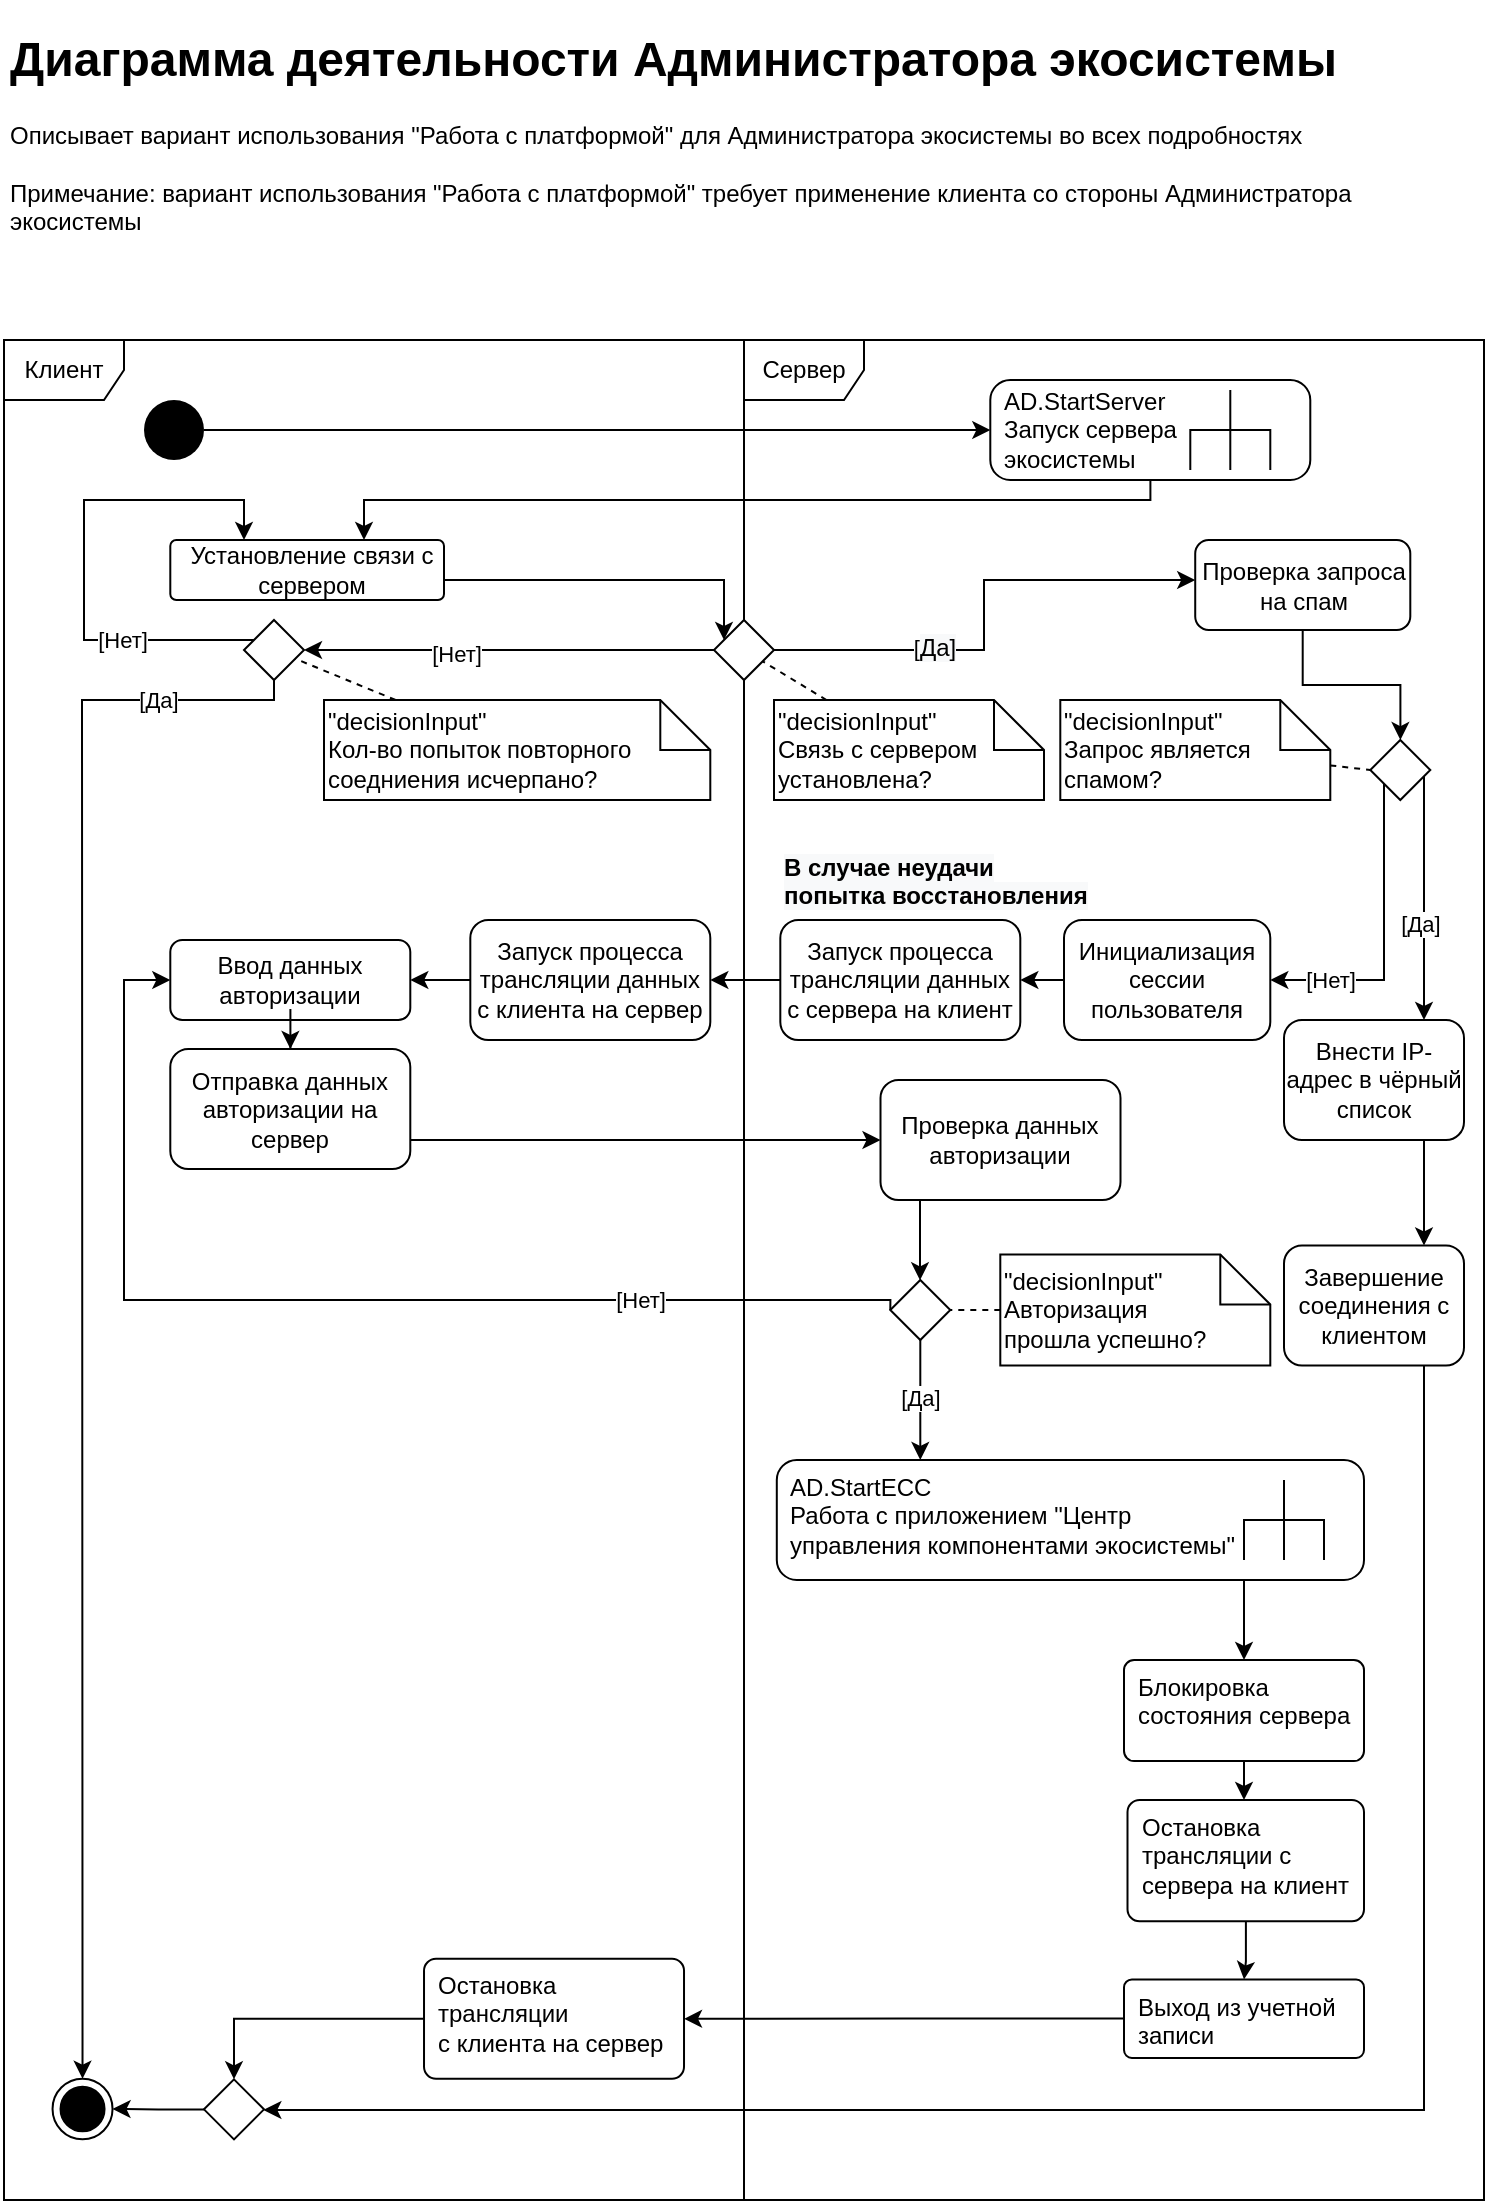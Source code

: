 <mxfile version="20.2.3" type="device"><diagram id="lEz_mb1exdDKSGcd9NBt" name="Administrator's diagram"><mxGraphModel dx="990" dy="425" grid="1" gridSize="10" guides="1" tooltips="1" connect="1" arrows="1" fold="1" page="1" pageScale="1" pageWidth="827" pageHeight="1169" background="#ffffff" math="0" shadow="0"><root><mxCell id="0"/><mxCell id="1" parent="0"/><mxCell id="fn8AGgSFciJgoXs_JchG-69" value="" style="group" parent="1" vertex="1" connectable="0"><mxGeometry x="40" y="200" width="740" height="930" as="geometry"/></mxCell><mxCell id="CnQYJL5vr_ISQCgj0B44-5" value="Клиент" style="shape=umlFrame;whiteSpace=wrap;html=1;strokeColor=default;verticalAlign=middle;fillColor=default;" parent="fn8AGgSFciJgoXs_JchG-69" vertex="1"><mxGeometry width="370" height="930.0" as="geometry"/></mxCell><mxCell id="CnQYJL5vr_ISQCgj0B44-6" value="Сервер" style="shape=umlFrame;whiteSpace=wrap;html=1;strokeColor=default;" parent="fn8AGgSFciJgoXs_JchG-69" vertex="1"><mxGeometry x="370" width="370" height="930.0" as="geometry"/></mxCell><mxCell id="fn8AGgSFciJgoXs_JchG-23" value="" style="ellipse;html=1;shape=endState;fillColor=#000000;strokeColor=#000000;" parent="fn8AGgSFciJgoXs_JchG-69" vertex="1"><mxGeometry x="24.269" y="869.348" width="30" height="30.326" as="geometry"/></mxCell><mxCell id="fn8AGgSFciJgoXs_JchG-67" value="&lt;span style=&quot;text-align: center;&quot;&gt;Блокировка состояния сервера&lt;/span&gt;" style="whiteSpace=wrap;html=1;align=left;verticalAlign=top;rounded=1;arcSize=10;spacingLeft=5;labelBorderColor=none;labelBackgroundColor=none;" parent="fn8AGgSFciJgoXs_JchG-69" vertex="1"><mxGeometry x="560" y="659.996" width="120" height="50.543" as="geometry"/></mxCell><mxCell id="fn8AGgSFciJgoXs_JchG-68" value="" style="edgeStyle=orthogonalEdgeStyle;rounded=0;sketch=0;orthogonalLoop=1;jettySize=auto;html=1;shadow=0;endArrow=classic;endFill=1;strokeColor=default;" parent="fn8AGgSFciJgoXs_JchG-69" source="fn8AGgSFciJgoXs_JchG-59" target="fn8AGgSFciJgoXs_JchG-67" edge="1"><mxGeometry relative="1" as="geometry"><mxPoint x="533.174" y="690" as="sourcePoint"/><Array as="points"><mxPoint x="620" y="640"/><mxPoint x="620" y="640"/></Array></mxGeometry></mxCell><mxCell id="fn8AGgSFciJgoXs_JchG-71" value="&lt;span style=&quot;text-align: center;&quot;&gt;Остановка трансляции с сервера на клиент&lt;/span&gt;" style="whiteSpace=wrap;html=1;align=left;verticalAlign=top;rounded=1;arcSize=10;spacingLeft=5;labelBorderColor=none;labelBackgroundColor=none;" parent="fn8AGgSFciJgoXs_JchG-69" vertex="1"><mxGeometry x="561.75" y="729.997" width="118.25" height="60.652" as="geometry"/></mxCell><mxCell id="fn8AGgSFciJgoXs_JchG-72" value="" style="edgeStyle=orthogonalEdgeStyle;rounded=0;sketch=0;orthogonalLoop=1;jettySize=auto;html=1;shadow=0;endArrow=classic;endFill=1;strokeColor=default;" parent="fn8AGgSFciJgoXs_JchG-69" source="fn8AGgSFciJgoXs_JchG-67" target="fn8AGgSFciJgoXs_JchG-71" edge="1"><mxGeometry relative="1" as="geometry"><Array as="points"><mxPoint x="620" y="788.478"/><mxPoint x="620" y="788.478"/></Array></mxGeometry></mxCell><mxCell id="fn8AGgSFciJgoXs_JchG-73" value="&lt;span style=&quot;text-align: center;&quot;&gt;Выход из учетной записи&lt;/span&gt;" style="whiteSpace=wrap;html=1;align=left;verticalAlign=top;rounded=1;arcSize=10;spacingLeft=5;labelBorderColor=none;labelBackgroundColor=none;" parent="fn8AGgSFciJgoXs_JchG-69" vertex="1"><mxGeometry x="560" y="819.73" width="120" height="39.24" as="geometry"/></mxCell><mxCell id="fn8AGgSFciJgoXs_JchG-74" value="" style="edgeStyle=orthogonalEdgeStyle;rounded=0;sketch=0;orthogonalLoop=1;jettySize=auto;html=1;shadow=0;endArrow=classic;endFill=1;strokeColor=default;" parent="fn8AGgSFciJgoXs_JchG-69" source="fn8AGgSFciJgoXs_JchG-71" target="fn8AGgSFciJgoXs_JchG-73" edge="1"><mxGeometry relative="1" as="geometry"/></mxCell><mxCell id="fn8AGgSFciJgoXs_JchG-45" value="Запуск процесса трансляции данных с сервера на клиент" style="whiteSpace=wrap;html=1;rounded=1;" parent="fn8AGgSFciJgoXs_JchG-69" vertex="1"><mxGeometry x="388.155" y="290" width="120" height="60" as="geometry"/></mxCell><mxCell id="fn8AGgSFciJgoXs_JchG-47" value="Запуск процесса трансляции данных с клиента на сервер" style="whiteSpace=wrap;html=1;rounded=1;" parent="fn8AGgSFciJgoXs_JchG-69" vertex="1"><mxGeometry x="233.155" y="290" width="120" height="60" as="geometry"/></mxCell><mxCell id="fn8AGgSFciJgoXs_JchG-48" value="" style="edgeStyle=orthogonalEdgeStyle;rounded=0;sketch=0;orthogonalLoop=1;jettySize=auto;html=1;shadow=0;endArrow=classic;endFill=1;strokeColor=default;" parent="fn8AGgSFciJgoXs_JchG-69" source="fn8AGgSFciJgoXs_JchG-45" target="fn8AGgSFciJgoXs_JchG-47" edge="1"><mxGeometry relative="1" as="geometry"/></mxCell><mxCell id="fn8AGgSFciJgoXs_JchG-78" value="&lt;span style=&quot;color: rgb(0, 0, 0); font-family: Helvetica; font-size: 12px; font-style: normal; font-variant-ligatures: normal; font-variant-caps: normal; font-weight: 700; letter-spacing: normal; orphans: 2; text-indent: 0px; text-transform: none; widows: 2; word-spacing: 0px; -webkit-text-stroke-width: 0px; background-color: rgb(248, 249, 250); text-decoration-thickness: initial; text-decoration-style: initial; text-decoration-color: initial; float: none; display: inline !important;&quot;&gt;В случае неудачи&lt;/span&gt;&lt;br style=&quot;-webkit-font-smoothing: antialiased; padding: 0px; margin: 0px; color: rgb(0, 0, 0); font-family: Helvetica; font-size: 12px; font-style: normal; font-variant-ligatures: normal; font-variant-caps: normal; font-weight: 700; letter-spacing: normal; orphans: 2; text-indent: 0px; text-transform: none; widows: 2; word-spacing: 0px; -webkit-text-stroke-width: 0px; background-color: rgb(248, 249, 250); text-decoration-thickness: initial; text-decoration-style: initial; text-decoration-color: initial;&quot;&gt;&lt;span style=&quot;color: rgb(0, 0, 0); font-family: Helvetica; font-size: 12px; font-style: normal; font-variant-ligatures: normal; font-variant-caps: normal; font-weight: 700; letter-spacing: normal; orphans: 2; text-indent: 0px; text-transform: none; widows: 2; word-spacing: 0px; -webkit-text-stroke-width: 0px; background-color: rgb(248, 249, 250); text-decoration-thickness: initial; text-decoration-style: initial; text-decoration-color: initial; float: none; display: inline !important;&quot;&gt;попытка восстановления&lt;/span&gt;" style="text;whiteSpace=wrap;html=1;align=left;" parent="fn8AGgSFciJgoXs_JchG-69" vertex="1"><mxGeometry x="388.15" y="250" width="190" height="50" as="geometry"/></mxCell><mxCell id="fn8AGgSFciJgoXs_JchG-49" value="Ввод данных авторизации" style="whiteSpace=wrap;html=1;rounded=1;" parent="fn8AGgSFciJgoXs_JchG-69" vertex="1"><mxGeometry x="83.15" y="300" width="120" height="40" as="geometry"/></mxCell><mxCell id="fn8AGgSFciJgoXs_JchG-50" value="" style="edgeStyle=orthogonalEdgeStyle;rounded=0;sketch=0;orthogonalLoop=1;jettySize=auto;html=1;shadow=0;endArrow=classic;endFill=1;strokeColor=default;" parent="fn8AGgSFciJgoXs_JchG-69" source="fn8AGgSFciJgoXs_JchG-47" target="fn8AGgSFciJgoXs_JchG-49" edge="1"><mxGeometry relative="1" as="geometry"/></mxCell><mxCell id="fn8AGgSFciJgoXs_JchG-53" value="Проверка данных авторизации" style="whiteSpace=wrap;html=1;rounded=1;" parent="fn8AGgSFciJgoXs_JchG-69" vertex="1"><mxGeometry x="438.25" y="370" width="120" height="60" as="geometry"/></mxCell><mxCell id="fn8AGgSFciJgoXs_JchG-75" value="" style="rhombus;" parent="fn8AGgSFciJgoXs_JchG-69" vertex="1"><mxGeometry x="100" y="869.67" width="30" height="30" as="geometry"/></mxCell><mxCell id="fn8AGgSFciJgoXs_JchG-40" style="edgeStyle=orthogonalEdgeStyle;rounded=0;sketch=0;orthogonalLoop=1;jettySize=auto;html=1;shadow=0;endArrow=classic;endFill=1;strokeColor=default;startArrow=none;" parent="fn8AGgSFciJgoXs_JchG-69" source="fn8AGgSFciJgoXs_JchG-75" target="fn8AGgSFciJgoXs_JchG-23" edge="1"><mxGeometry relative="1" as="geometry"><mxPoint x="85" y="860" as="targetPoint"/><Array as="points"/></mxGeometry></mxCell><mxCell id="fn8AGgSFciJgoXs_JchG-81" value="&lt;span style=&quot;text-align: center;&quot;&gt;Остановка трансляции с&amp;nbsp;&lt;/span&gt;&lt;span style=&quot;text-align: center;&quot;&gt;клиента&lt;/span&gt;&lt;span style=&quot;text-align: center;&quot;&gt;&amp;nbsp;на сервер&lt;/span&gt;" style="whiteSpace=wrap;html=1;align=left;verticalAlign=top;rounded=1;arcSize=10;spacingLeft=5;labelBorderColor=none;labelBackgroundColor=none;" parent="fn8AGgSFciJgoXs_JchG-69" vertex="1"><mxGeometry x="210.01" y="809.35" width="130" height="60" as="geometry"/></mxCell><mxCell id="fn8AGgSFciJgoXs_JchG-82" value="" style="edgeStyle=orthogonalEdgeStyle;rounded=0;sketch=0;orthogonalLoop=1;jettySize=auto;html=1;shadow=0;endArrow=classic;endFill=1;strokeColor=default;" parent="fn8AGgSFciJgoXs_JchG-69" source="fn8AGgSFciJgoXs_JchG-73" target="fn8AGgSFciJgoXs_JchG-81" edge="1"><mxGeometry relative="1" as="geometry"/></mxCell><mxCell id="fn8AGgSFciJgoXs_JchG-83" style="edgeStyle=orthogonalEdgeStyle;rounded=0;sketch=0;orthogonalLoop=1;jettySize=auto;html=1;shadow=0;endArrow=classic;endFill=1;strokeColor=default;" parent="fn8AGgSFciJgoXs_JchG-69" source="fn8AGgSFciJgoXs_JchG-81" target="fn8AGgSFciJgoXs_JchG-75" edge="1"><mxGeometry relative="1" as="geometry"/></mxCell><mxCell id="fn8AGgSFciJgoXs_JchG-59" value="AD.StartECC&#10;Работа с приложением &quot;Центр&#10;управления компонентами экосистемы&quot;" style="shape=mxgraph.uml25.behaviorAction;rounded=1;absoluteArcSize=1;arcSize=10;align=left;spacingLeft=5;whiteSpace=wrap;verticalAlign=top;labelBorderColor=none;labelBackgroundColor=none;horizontal=1;" parent="fn8AGgSFciJgoXs_JchG-69" vertex="1"><mxGeometry x="386.4" y="560" width="293.6" height="60" as="geometry"/></mxCell><mxCell id="CnQYJL5vr_ISQCgj0B44-2" value="&lt;h1&gt;Диаграмма деятельности Администратора экосистемы&lt;/h1&gt;&lt;div&gt;Описывает вариант использования &quot;&lt;span style=&quot;background-color: initial;&quot;&gt;Работа с платформой&quot; для Администратора экосистемы во всех подробностях&lt;/span&gt;&lt;/div&gt;&lt;span style=&quot;text-align: center;&quot;&gt;&lt;br&gt;Примечание:&amp;nbsp;&lt;/span&gt;&lt;span style=&quot;background-color: initial;&quot;&gt;вариант использования &quot;&lt;/span&gt;&lt;span style=&quot;text-align: center;&quot;&gt;Работа с платформой&quot; требует применение клиента со стороны Администратора экосистемы&lt;/span&gt;&lt;span style=&quot;text-align: center;&quot;&gt;&lt;br&gt;&lt;/span&gt;" style="text;html=1;strokeColor=none;fillColor=none;spacing=5;spacingTop=-20;whiteSpace=wrap;overflow=hidden;rounded=0;" parent="1" vertex="1"><mxGeometry x="38.15" y="40" width="740" height="120" as="geometry"/></mxCell><mxCell id="CnQYJL5vr_ISQCgj0B44-7" value="" style="group;strokeColor=default;dropTarget=0;resizeWidth=1;resizeHeight=1;autosize=0;editable=1;movable=1;resizable=1;rotatable=1;deletable=1;connectable=1;metaEdit=0;collapsible=0;container=0;" parent="1" vertex="1" connectable="0"><mxGeometry x="40" y="200" width="740" height="930" as="geometry"/></mxCell><mxCell id="9Wpt8APRpvsvOMuJocFy-2" style="edgeStyle=orthogonalEdgeStyle;rounded=0;orthogonalLoop=1;jettySize=auto;html=1;exitX=1;exitY=0.5;exitDx=0;exitDy=0;entryX=1;entryY=0.5;entryDx=0;entryDy=0;" parent="1" edge="1"><mxGeometry relative="1" as="geometry"><mxPoint x="1193.15" y="283.18" as="sourcePoint"/></mxGeometry></mxCell><mxCell id="fn8AGgSFciJgoXs_JchG-2" style="edgeStyle=orthogonalEdgeStyle;rounded=0;orthogonalLoop=1;jettySize=auto;html=1;" parent="1" source="avowUW8ErB-j6Z1As3fy-1" target="fn8AGgSFciJgoXs_JchG-1" edge="1"><mxGeometry relative="1" as="geometry"/></mxCell><mxCell id="avowUW8ErB-j6Z1As3fy-1" value="" style="ellipse;fillColor=#000000;strokeColor=none;" parent="1" vertex="1"><mxGeometry x="110.0" y="230" width="30" height="30" as="geometry"/></mxCell><mxCell id="9Wpt8APRpvsvOMuJocFy-19" value="" style="edgeStyle=orthogonalEdgeStyle;rounded=0;orthogonalLoop=1;jettySize=auto;html=1;" parent="1" edge="1"><mxGeometry relative="1" as="geometry"><mxPoint x="829.44" y="376.118" as="targetPoint"/></mxGeometry></mxCell><mxCell id="9Wpt8APRpvsvOMuJocFy-15" style="edgeStyle=orthogonalEdgeStyle;rounded=0;orthogonalLoop=1;jettySize=auto;html=1;exitX=0.5;exitY=1;exitDx=0;exitDy=0;" parent="1" edge="1"><mxGeometry relative="1" as="geometry"><Array as="points"><mxPoint x="783" y="650"/><mxPoint x="1233" y="650"/><mxPoint x="1233" y="230"/><mxPoint x="1125" y="230"/></Array><mxPoint x="1124.974" y="256.36" as="targetPoint"/></mxGeometry></mxCell><mxCell id="9Wpt8APRpvsvOMuJocFy-9" style="edgeStyle=orthogonalEdgeStyle;rounded=0;orthogonalLoop=1;jettySize=auto;html=1;startArrow=none;" parent="1" edge="1"><mxGeometry relative="1" as="geometry"><Array as="points"><mxPoint x="1013" y="510"/><mxPoint x="1013" y="535"/></Array><mxPoint x="1000.0" y="535.059" as="targetPoint"/></mxGeometry></mxCell><mxCell id="9Wpt8APRpvsvOMuJocFy-25" value="[РСУС &lt;br&gt;не&lt;br&gt;запущен(ы)]" style="edgeLabel;html=1;align=center;verticalAlign=middle;resizable=0;points=[];" parent="9Wpt8APRpvsvOMuJocFy-9" vertex="1" connectable="0"><mxGeometry x="-0.254" relative="1" as="geometry"><mxPoint x="4" y="1" as="offset"/></mxGeometry></mxCell><mxCell id="9Wpt8APRpvsvOMuJocFy-31" value="" style="edgeStyle=orthogonalEdgeStyle;rounded=0;orthogonalLoop=1;jettySize=auto;html=1;endArrow=classic;endFill=1;" parent="1" edge="1"><mxGeometry relative="1" as="geometry"><Array as="points"><mxPoint x="923" y="283"/><mxPoint x="923" y="283"/></Array><mxPoint x="913.15" y="283.059" as="sourcePoint"/></mxGeometry></mxCell><mxCell id="avowUW8ErB-j6Z1As3fy-5" value="" style="edgeStyle=orthogonalEdgeStyle;rounded=0;orthogonalLoop=1;jettySize=auto;html=1;" parent="1" edge="1"><mxGeometry relative="1" as="geometry"><mxPoint x="780.0" y="284.588" as="sourcePoint"/></mxGeometry></mxCell><mxCell id="fn8AGgSFciJgoXs_JchG-6" value="" style="edgeStyle=orthogonalEdgeStyle;rounded=0;orthogonalLoop=1;jettySize=auto;html=1;" parent="1" source="fn8AGgSFciJgoXs_JchG-1" target="fn8AGgSFciJgoXs_JchG-5" edge="1"><mxGeometry relative="1" as="geometry"><Array as="points"><mxPoint x="613" y="280"/><mxPoint x="220" y="280"/></Array></mxGeometry></mxCell><mxCell id="fn8AGgSFciJgoXs_JchG-1" value="AD.StartServer&lt;br&gt;Запуск сервера&lt;br&gt;экосистемы" style="shape=mxgraph.uml25.behaviorAction;html=1;rounded=1;absoluteArcSize=1;arcSize=10;align=left;spacingLeft=5;" parent="1" vertex="1"><mxGeometry x="533.15" y="220" width="160" height="50" as="geometry"/></mxCell><mxCell id="fn8AGgSFciJgoXs_JchG-8" style="rounded=0;orthogonalLoop=1;jettySize=auto;html=1;edgeStyle=orthogonalEdgeStyle;" parent="1" source="fn8AGgSFciJgoXs_JchG-5" target="fn8AGgSFciJgoXs_JchG-7" edge="1"><mxGeometry relative="1" as="geometry"><Array as="points"><mxPoint x="400" y="320"/></Array></mxGeometry></mxCell><mxCell id="fn8AGgSFciJgoXs_JchG-5" value="&lt;span style=&quot;&quot;&gt;Установление связи с сервером&lt;/span&gt;" style="whiteSpace=wrap;html=1;align=center;rounded=1;arcSize=10;spacingLeft=5;" parent="1" vertex="1"><mxGeometry x="123.15" y="300" width="136.85" height="30" as="geometry"/></mxCell><mxCell id="fn8AGgSFciJgoXs_JchG-12" value="" style="edgeStyle=orthogonalEdgeStyle;rounded=0;orthogonalLoop=1;jettySize=auto;html=1;" parent="1" source="fn8AGgSFciJgoXs_JchG-7" target="fn8AGgSFciJgoXs_JchG-11" edge="1"><mxGeometry relative="1" as="geometry"><Array as="points"><mxPoint x="530" y="355"/><mxPoint x="530" y="320"/></Array></mxGeometry></mxCell><mxCell id="fn8AGgSFciJgoXs_JchG-13" value="[&lt;span style=&quot;font-size: 12px; background-color: rgb(248, 249, 250);&quot;&gt;Да]&lt;/span&gt;" style="edgeLabel;html=1;align=center;verticalAlign=middle;resizable=0;points=[];" parent="fn8AGgSFciJgoXs_JchG-12" vertex="1" connectable="0"><mxGeometry x="-0.35" y="1" relative="1" as="geometry"><mxPoint as="offset"/></mxGeometry></mxCell><mxCell id="fn8AGgSFciJgoXs_JchG-15" value="" style="edgeStyle=orthogonalEdgeStyle;rounded=0;orthogonalLoop=1;jettySize=auto;html=1;" parent="1" source="fn8AGgSFciJgoXs_JchG-7" target="fn8AGgSFciJgoXs_JchG-14" edge="1"><mxGeometry relative="1" as="geometry"/></mxCell><mxCell id="fn8AGgSFciJgoXs_JchG-16" value="[Нет]" style="edgeLabel;html=1;align=center;verticalAlign=middle;resizable=0;points=[];" parent="fn8AGgSFciJgoXs_JchG-15" vertex="1" connectable="0"><mxGeometry x="0.26" y="2" relative="1" as="geometry"><mxPoint as="offset"/></mxGeometry></mxCell><mxCell id="fn8AGgSFciJgoXs_JchG-7" value="" style="rhombus;" parent="1" vertex="1"><mxGeometry x="395" y="340" width="30" height="30" as="geometry"/></mxCell><mxCell id="fn8AGgSFciJgoXs_JchG-27" style="edgeStyle=orthogonalEdgeStyle;rounded=0;sketch=0;orthogonalLoop=1;jettySize=auto;html=1;shadow=0;endArrow=classic;endFill=1;strokeColor=default;" parent="1" source="fn8AGgSFciJgoXs_JchG-11" target="fn8AGgSFciJgoXs_JchG-26" edge="1"><mxGeometry relative="1" as="geometry"/></mxCell><mxCell id="fn8AGgSFciJgoXs_JchG-11" value="Проверка запроса на спам" style="whiteSpace=wrap;html=1;rounded=1;" parent="1" vertex="1"><mxGeometry x="635.61" y="300" width="107.54" height="45" as="geometry"/></mxCell><mxCell id="fn8AGgSFciJgoXs_JchG-24" style="edgeStyle=orthogonalEdgeStyle;rounded=0;orthogonalLoop=1;jettySize=auto;html=1;endArrow=classic;endFill=1;strokeColor=default;shadow=0;sketch=0;" parent="1" source="fn8AGgSFciJgoXs_JchG-14" target="fn8AGgSFciJgoXs_JchG-23" edge="1"><mxGeometry relative="1" as="geometry"><Array as="points"><mxPoint x="175" y="380"/><mxPoint x="79" y="380"/></Array></mxGeometry></mxCell><mxCell id="fn8AGgSFciJgoXs_JchG-25" value="[Да]" style="edgeLabel;html=1;align=center;verticalAlign=middle;resizable=0;points=[];" parent="fn8AGgSFciJgoXs_JchG-24" vertex="1" connectable="0"><mxGeometry x="-0.897" y="-1" relative="1" as="geometry"><mxPoint x="-27" y="1" as="offset"/></mxGeometry></mxCell><mxCell id="fn8AGgSFciJgoXs_JchG-14" value="" style="rhombus;whiteSpace=wrap;html=1;" parent="1" vertex="1"><mxGeometry x="160" y="340" width="30" height="30" as="geometry"/></mxCell><mxCell id="fn8AGgSFciJgoXs_JchG-18" style="edgeStyle=none;rounded=0;orthogonalLoop=1;jettySize=auto;html=1;endArrow=none;endFill=0;strokeColor=default;dashed=1;" parent="1" source="fn8AGgSFciJgoXs_JchG-17" target="fn8AGgSFciJgoXs_JchG-7" edge="1"><mxGeometry relative="1" as="geometry"/></mxCell><mxCell id="fn8AGgSFciJgoXs_JchG-17" value="&lt;div style=&quot;&quot;&gt;&lt;span style=&quot;&quot;&gt;&quot;decisionInput&quot;&lt;/span&gt;&lt;/div&gt;Связь c сервером установлена?" style="shape=note2;boundedLbl=1;html=1;size=25;verticalAlign=middle;align=left;rounded=1;fillColor=default;spacingTop=0;spacing=2;whiteSpace=wrap;labelBackgroundColor=none;" parent="1" vertex="1"><mxGeometry x="425" y="380" width="135" height="50" as="geometry"/></mxCell><mxCell id="fn8AGgSFciJgoXs_JchG-20" style="edgeStyle=none;rounded=0;orthogonalLoop=1;jettySize=auto;html=1;dashed=1;endArrow=none;endFill=0;strokeColor=default;" parent="1" source="fn8AGgSFciJgoXs_JchG-19" target="fn8AGgSFciJgoXs_JchG-14" edge="1"><mxGeometry relative="1" as="geometry"/></mxCell><mxCell id="fn8AGgSFciJgoXs_JchG-19" value="&lt;div style=&quot;&quot;&gt;&lt;span style=&quot;background-color: initial;&quot;&gt;&quot;decisionInput&quot;&lt;/span&gt;&lt;/div&gt;&lt;div style=&quot;&quot;&gt;&lt;span style=&quot;text-align: center;&quot;&gt;Кол-во попыток повторного соедниения исчерпано?&lt;/span&gt;&lt;/div&gt;" style="shape=note2;boundedLbl=1;whiteSpace=wrap;html=1;size=25;verticalAlign=middle;align=left;rounded=1;fillColor=default;spacingTop=0;" parent="1" vertex="1"><mxGeometry x="200" y="380" width="193.15" height="50" as="geometry"/></mxCell><mxCell id="fn8AGgSFciJgoXs_JchG-21" style="edgeStyle=orthogonalEdgeStyle;rounded=0;orthogonalLoop=1;jettySize=auto;html=1;endArrow=classic;endFill=1;" parent="1" source="fn8AGgSFciJgoXs_JchG-14" target="fn8AGgSFciJgoXs_JchG-5" edge="1"><mxGeometry relative="1" as="geometry"><mxPoint x="101.3" y="300" as="targetPoint"/><Array as="points"><mxPoint x="80" y="350"/><mxPoint x="80" y="280"/><mxPoint x="160" y="280"/></Array><mxPoint x="162.505" y="460" as="sourcePoint"/></mxGeometry></mxCell><mxCell id="fn8AGgSFciJgoXs_JchG-22" value="[Нет]" style="edgeLabel;html=1;align=center;verticalAlign=middle;resizable=0;points=[];" parent="fn8AGgSFciJgoXs_JchG-21" vertex="1" connectable="0"><mxGeometry x="-0.451" relative="1" as="geometry"><mxPoint x="4" as="offset"/></mxGeometry></mxCell><mxCell id="fn8AGgSFciJgoXs_JchG-32" value="" style="edgeStyle=orthogonalEdgeStyle;rounded=0;sketch=0;orthogonalLoop=1;jettySize=auto;html=1;shadow=0;endArrow=classic;endFill=1;strokeColor=default;" parent="1" source="fn8AGgSFciJgoXs_JchG-26" target="fn8AGgSFciJgoXs_JchG-31" edge="1"><mxGeometry relative="1" as="geometry"><Array as="points"><mxPoint x="750" y="480"/><mxPoint x="750" y="480"/></Array></mxGeometry></mxCell><mxCell id="fn8AGgSFciJgoXs_JchG-41" value="[Да]" style="edgeLabel;html=1;align=center;verticalAlign=middle;resizable=0;points=[];" parent="fn8AGgSFciJgoXs_JchG-32" vertex="1" connectable="0"><mxGeometry x="-0.2" relative="1" as="geometry"><mxPoint x="-2" y="25" as="offset"/></mxGeometry></mxCell><mxCell id="fn8AGgSFciJgoXs_JchG-43" value="" style="edgeStyle=orthogonalEdgeStyle;rounded=0;sketch=0;orthogonalLoop=1;jettySize=auto;html=1;shadow=0;endArrow=classic;endFill=1;strokeColor=default;" parent="1" source="fn8AGgSFciJgoXs_JchG-26" target="fn8AGgSFciJgoXs_JchG-42" edge="1"><mxGeometry relative="1" as="geometry"><Array as="points"><mxPoint x="730" y="520"/></Array></mxGeometry></mxCell><mxCell id="fn8AGgSFciJgoXs_JchG-44" value="[Нет]" style="edgeLabel;html=1;align=center;verticalAlign=middle;resizable=0;points=[];" parent="fn8AGgSFciJgoXs_JchG-43" vertex="1" connectable="0"><mxGeometry x="0.019" relative="1" as="geometry"><mxPoint x="-27" y="19" as="offset"/></mxGeometry></mxCell><mxCell id="fn8AGgSFciJgoXs_JchG-26" value="" style="rhombus;" parent="1" vertex="1"><mxGeometry x="723.15" y="400" width="30" height="30" as="geometry"/></mxCell><mxCell id="fn8AGgSFciJgoXs_JchG-30" style="rounded=0;sketch=0;orthogonalLoop=1;jettySize=auto;html=1;shadow=0;endArrow=none;endFill=0;strokeColor=default;entryX=0;entryY=0.5;entryDx=0;entryDy=0;dashed=1;" parent="1" source="fn8AGgSFciJgoXs_JchG-29" target="fn8AGgSFciJgoXs_JchG-26" edge="1"><mxGeometry relative="1" as="geometry"/></mxCell><mxCell id="fn8AGgSFciJgoXs_JchG-29" value="&lt;div style=&quot;&quot;&gt;&lt;span style=&quot;&quot;&gt;&quot;decisionInput&quot;&lt;/span&gt;&lt;/div&gt;Запрос является спамом?" style="shape=note2;boundedLbl=1;html=1;size=25;verticalAlign=middle;align=left;rounded=1;fillColor=default;spacingTop=0;spacing=2;whiteSpace=wrap;labelBackgroundColor=none;" parent="1" vertex="1"><mxGeometry x="568.15" y="380" width="135" height="50" as="geometry"/></mxCell><mxCell id="fn8AGgSFciJgoXs_JchG-36" value="" style="edgeStyle=orthogonalEdgeStyle;rounded=0;sketch=0;orthogonalLoop=1;jettySize=auto;html=1;shadow=0;endArrow=classic;endFill=1;strokeColor=default;" parent="1" source="fn8AGgSFciJgoXs_JchG-31" target="fn8AGgSFciJgoXs_JchG-35" edge="1"><mxGeometry relative="1" as="geometry"><Array as="points"><mxPoint x="750" y="620"/><mxPoint x="750" y="620"/></Array></mxGeometry></mxCell><mxCell id="fn8AGgSFciJgoXs_JchG-31" value="Внести IP-адрес в чёрный список" style="whiteSpace=wrap;html=1;rounded=1;" parent="1" vertex="1"><mxGeometry x="680" y="540" width="90" height="60" as="geometry"/></mxCell><mxCell id="fn8AGgSFciJgoXs_JchG-35" value="Завершение соединения с клиентом" style="whiteSpace=wrap;html=1;rounded=1;" parent="1" vertex="1"><mxGeometry x="680" y="652.75" width="90" height="60" as="geometry"/></mxCell><mxCell id="fn8AGgSFciJgoXs_JchG-46" value="" style="edgeStyle=orthogonalEdgeStyle;rounded=0;sketch=0;orthogonalLoop=1;jettySize=auto;html=1;shadow=0;endArrow=classic;endFill=1;strokeColor=default;" parent="1" source="fn8AGgSFciJgoXs_JchG-42" target="fn8AGgSFciJgoXs_JchG-45" edge="1"><mxGeometry relative="1" as="geometry"/></mxCell><mxCell id="fn8AGgSFciJgoXs_JchG-42" value="Инициализация сессии пользователя" style="whiteSpace=wrap;html=1;rounded=1;" parent="1" vertex="1"><mxGeometry x="570" y="490" width="103.15" height="60" as="geometry"/></mxCell><mxCell id="fn8AGgSFciJgoXs_JchG-52" value="" style="edgeStyle=orthogonalEdgeStyle;rounded=0;sketch=0;orthogonalLoop=1;jettySize=auto;html=1;shadow=0;endArrow=classic;endFill=1;strokeColor=default;" parent="1" source="fn8AGgSFciJgoXs_JchG-49" target="fn8AGgSFciJgoXs_JchG-51" edge="1"><mxGeometry relative="1" as="geometry"/></mxCell><mxCell id="fn8AGgSFciJgoXs_JchG-54" value="" style="edgeStyle=orthogonalEdgeStyle;rounded=0;sketch=0;orthogonalLoop=1;jettySize=auto;html=1;shadow=0;endArrow=classic;endFill=1;strokeColor=default;" parent="1" source="fn8AGgSFciJgoXs_JchG-51" target="fn8AGgSFciJgoXs_JchG-53" edge="1"><mxGeometry relative="1" as="geometry"><Array as="points"><mxPoint x="300" y="600"/><mxPoint x="300" y="600"/></Array></mxGeometry></mxCell><mxCell id="fn8AGgSFciJgoXs_JchG-51" value="Отправка данных авторизации на сервер" style="whiteSpace=wrap;html=1;rounded=1;" parent="1" vertex="1"><mxGeometry x="123.15" y="554.5" width="120" height="60" as="geometry"/></mxCell><mxCell id="fn8AGgSFciJgoXs_JchG-58" style="edgeStyle=orthogonalEdgeStyle;rounded=0;sketch=0;orthogonalLoop=1;jettySize=auto;html=1;shadow=0;endArrow=classic;endFill=1;strokeColor=default;" parent="1" source="fn8AGgSFciJgoXs_JchG-53" target="fn8AGgSFciJgoXs_JchG-55" edge="1"><mxGeometry relative="1" as="geometry"><Array as="points"><mxPoint x="498" y="640"/><mxPoint x="498" y="640"/></Array></mxGeometry></mxCell><mxCell id="fn8AGgSFciJgoXs_JchG-60" style="edgeStyle=orthogonalEdgeStyle;rounded=0;sketch=0;orthogonalLoop=1;jettySize=auto;html=1;shadow=0;endArrow=classic;endFill=1;strokeColor=default;" parent="1" source="fn8AGgSFciJgoXs_JchG-55" target="fn8AGgSFciJgoXs_JchG-59" edge="1"><mxGeometry relative="1" as="geometry"><mxPoint x="498.15" y="750.0" as="targetPoint"/><Array as="points"><mxPoint x="498" y="775"/><mxPoint x="574" y="775"/></Array></mxGeometry></mxCell><mxCell id="fn8AGgSFciJgoXs_JchG-61" value="[Да]" style="edgeLabel;html=1;align=center;verticalAlign=middle;resizable=0;points=[];" parent="fn8AGgSFciJgoXs_JchG-60" vertex="1" connectable="0"><mxGeometry x="-0.581" y="3" relative="1" as="geometry"><mxPoint x="-3" y="16" as="offset"/></mxGeometry></mxCell><mxCell id="fn8AGgSFciJgoXs_JchG-62" style="edgeStyle=orthogonalEdgeStyle;rounded=0;sketch=0;orthogonalLoop=1;jettySize=auto;html=1;shadow=0;endArrow=classic;endFill=1;strokeColor=default;exitX=0;exitY=0.5;exitDx=0;exitDy=0;" parent="1" source="fn8AGgSFciJgoXs_JchG-55" target="fn8AGgSFciJgoXs_JchG-49" edge="1"><mxGeometry relative="1" as="geometry"><Array as="points"><mxPoint x="483" y="680"/><mxPoint x="100" y="680"/><mxPoint x="100" y="520"/></Array></mxGeometry></mxCell><mxCell id="fn8AGgSFciJgoXs_JchG-63" value="[Нет]" style="edgeLabel;html=1;align=center;verticalAlign=middle;resizable=0;points=[];" parent="fn8AGgSFciJgoXs_JchG-62" vertex="1" connectable="0"><mxGeometry x="-0.697" relative="1" as="geometry"><mxPoint x="-44" as="offset"/></mxGeometry></mxCell><mxCell id="fn8AGgSFciJgoXs_JchG-55" value="" style="rhombus;" parent="1" vertex="1"><mxGeometry x="483.15" y="670" width="30" height="30" as="geometry"/></mxCell><mxCell id="fn8AGgSFciJgoXs_JchG-57" style="edgeStyle=orthogonalEdgeStyle;rounded=0;sketch=0;orthogonalLoop=1;jettySize=auto;html=1;shadow=0;endArrow=none;endFill=0;strokeColor=default;dashed=1;" parent="1" source="fn8AGgSFciJgoXs_JchG-56" target="fn8AGgSFciJgoXs_JchG-55" edge="1"><mxGeometry relative="1" as="geometry"/></mxCell><mxCell id="fn8AGgSFciJgoXs_JchG-56" value="&lt;div style=&quot;&quot;&gt;&lt;span style=&quot;&quot;&gt;&quot;decisionInput&quot;&lt;/span&gt;&lt;/div&gt;&lt;div style=&quot;&quot;&gt;&lt;span style=&quot;text-align: center;&quot;&gt;Авторизация&lt;/span&gt;&lt;/div&gt;&lt;div style=&quot;&quot;&gt;&lt;span style=&quot;text-align: center;&quot;&gt;прошла успешно?&lt;/span&gt;&lt;/div&gt;" style="shape=note2;boundedLbl=1;html=1;size=25;verticalAlign=middle;align=left;rounded=1;fillColor=default;spacingTop=0;spacing=2;whiteSpace=wrap;labelBackgroundColor=none;" parent="1" vertex="1"><mxGeometry x="538.15" y="657.25" width="135" height="55.5" as="geometry"/></mxCell><mxCell id="fn8AGgSFciJgoXs_JchG-76" value="" style="edgeStyle=orthogonalEdgeStyle;rounded=0;sketch=0;orthogonalLoop=1;jettySize=auto;html=1;shadow=0;endArrow=classic;endFill=1;strokeColor=default;" parent="1" source="fn8AGgSFciJgoXs_JchG-35" target="fn8AGgSFciJgoXs_JchG-75" edge="1"><mxGeometry relative="1" as="geometry"><mxPoint x="750.0" y="712.75" as="sourcePoint"/><mxPoint x="94.269" y="1085.0" as="targetPoint"/><Array as="points"><mxPoint x="750" y="1085"/></Array></mxGeometry></mxCell></root></mxGraphModel></diagram></mxfile>
